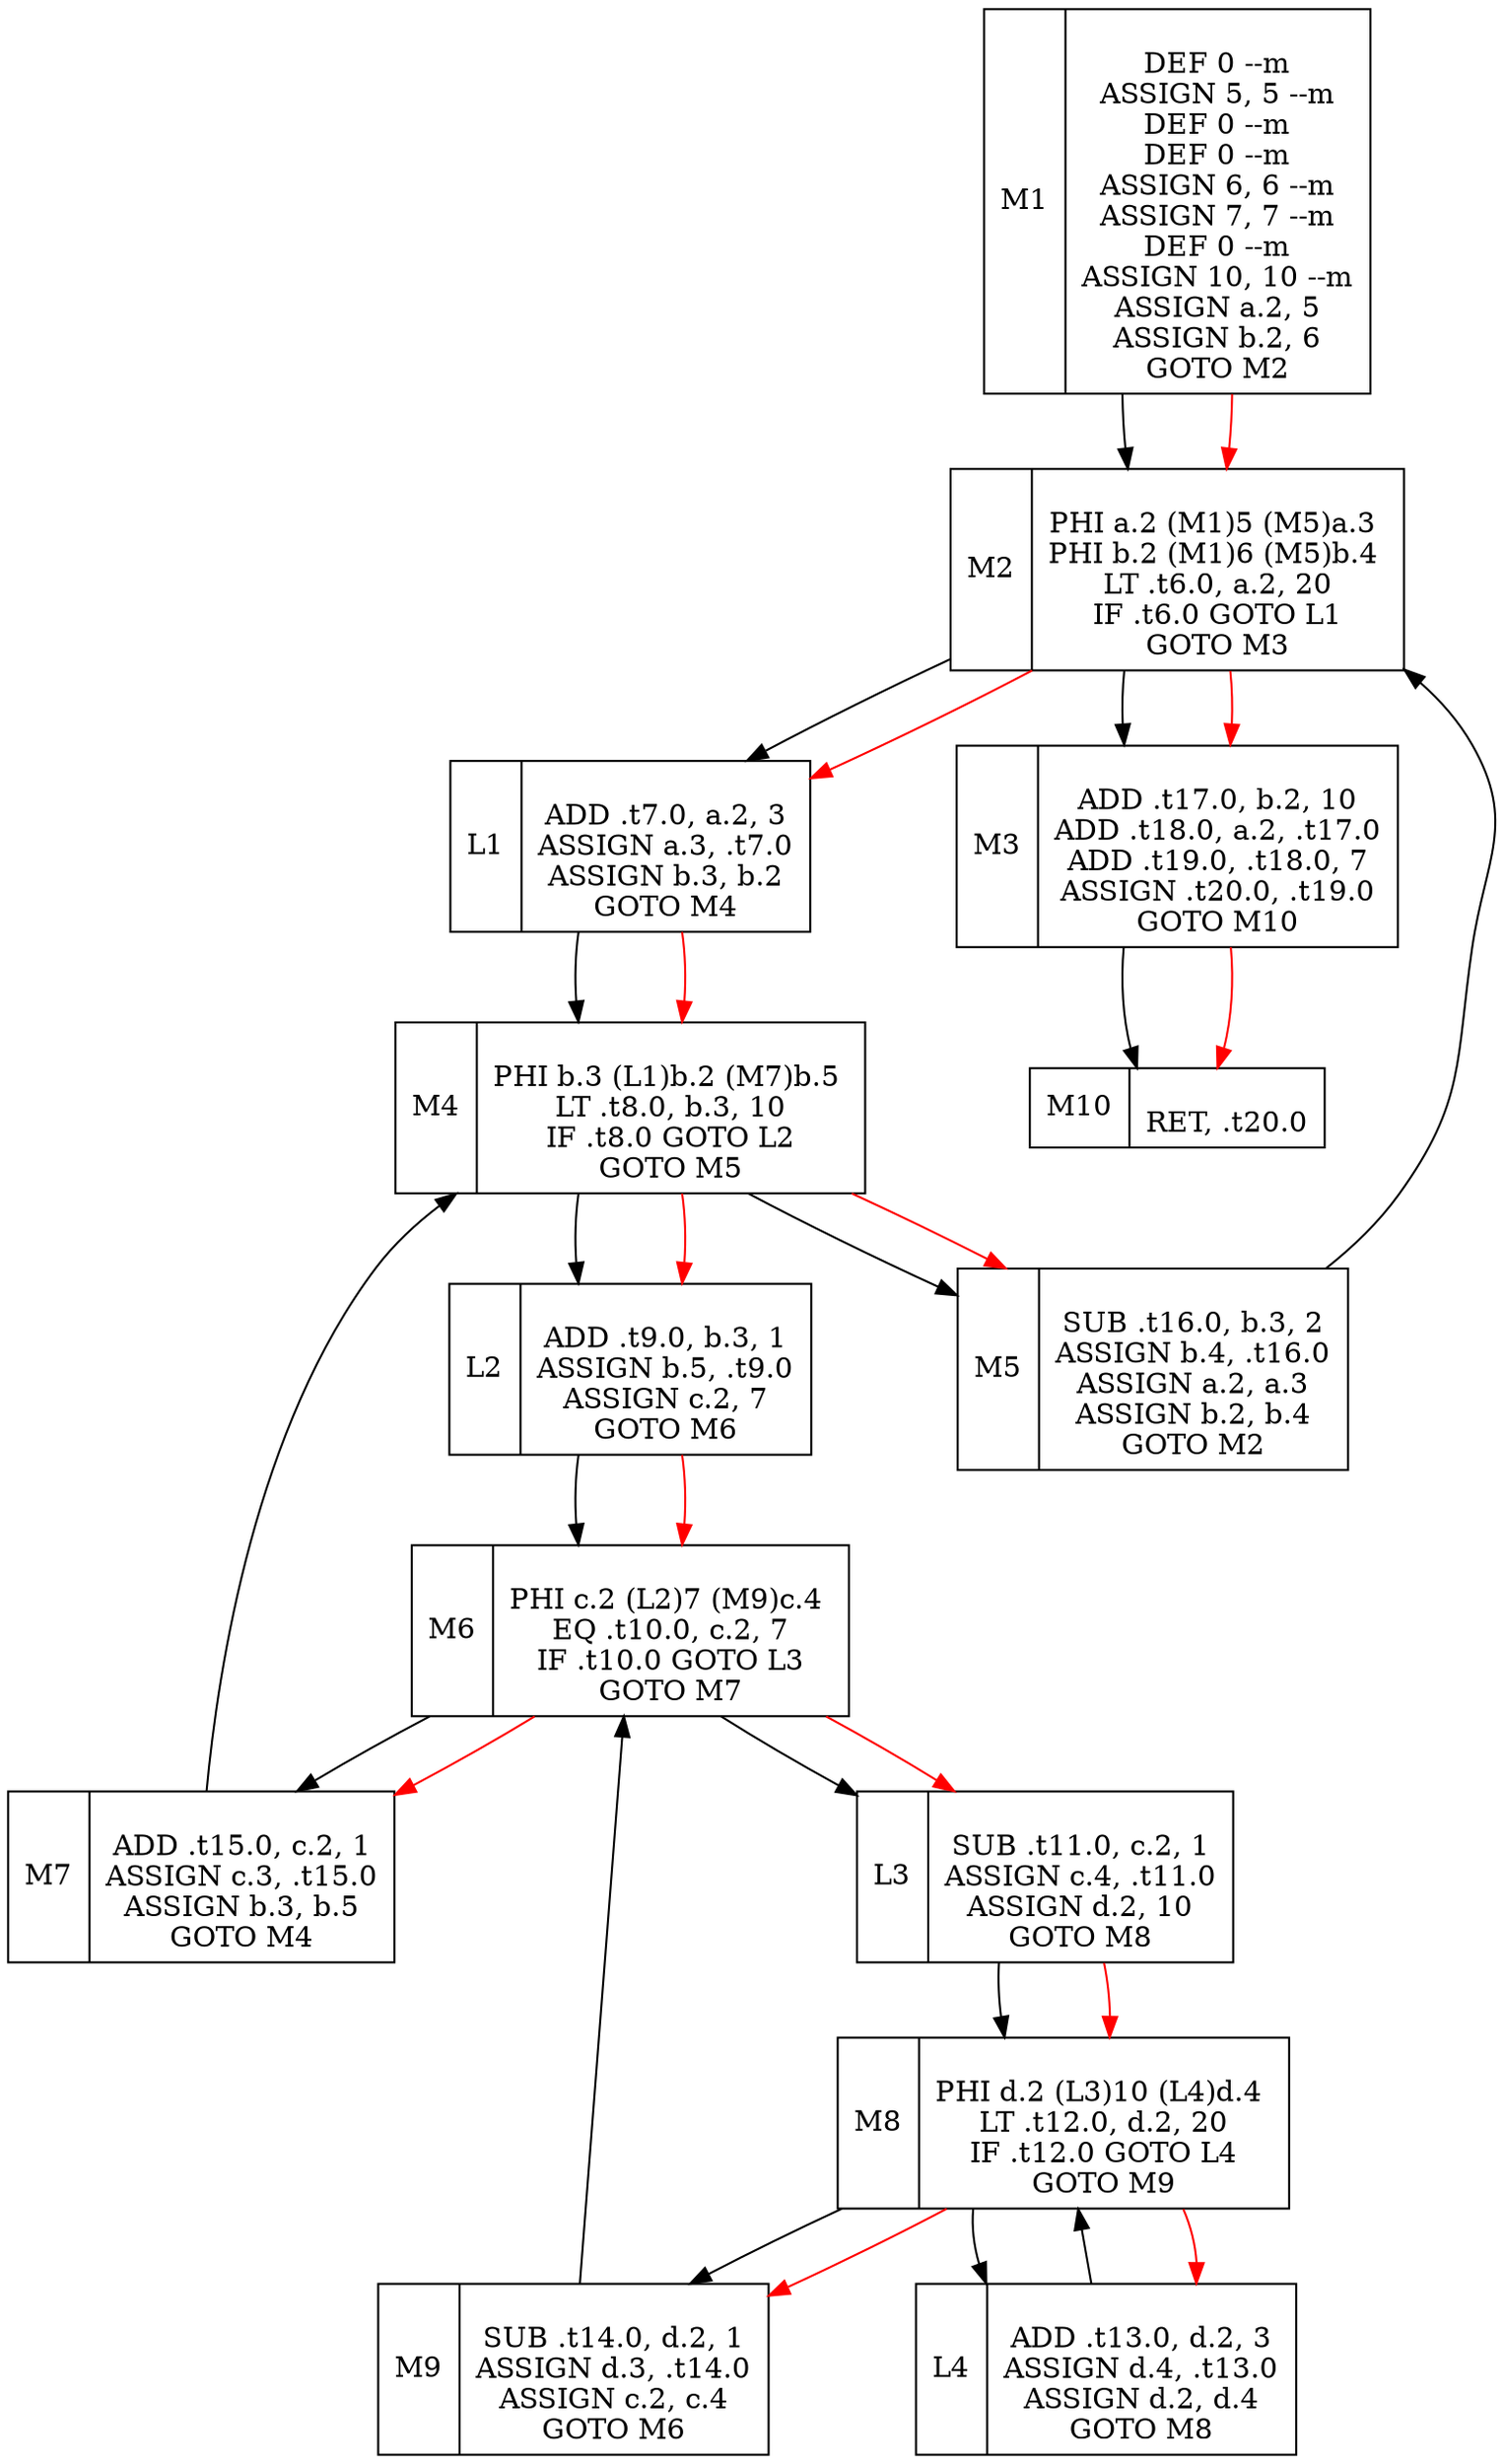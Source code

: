 digraph{ nodesep = 1; node[shape = record];
M1[label="M1 |\nDEF 0     --m\nASSIGN 5, 5     --m\nDEF 0     --m\nDEF 0     --m\nASSIGN 6, 6     --m\nASSIGN 7, 7     --m\nDEF 0     --m\nASSIGN 10, 10     --m\nASSIGN a.2, 5\nASSIGN b.2, 6\nGOTO M2"];
M2[label="M2 |\nPHI a.2 (M1)5  (M5)a.3 
\nPHI b.2 (M1)6  (M5)b.4 
\nLT .t6.0, a.2, 20\nIF .t6.0 GOTO L1\nGOTO M3"];
M1 -> M2;
M5 -> M2;
M1 -> M2[color="red"];
L1[label="L1 |\nADD .t7.0, a.2, 3\nASSIGN a.3, .t7.0\nASSIGN b.3, b.2\nGOTO M4"];
M2 -> L1;
M2 -> L1[color="red"];
M3[label="M3 |\nADD .t17.0, b.2, 10\nADD .t18.0, a.2, .t17.0\nADD .t19.0, .t18.0, 7\nASSIGN .t20.0, .t19.0\nGOTO M10"];
M2 -> M3;
M2 -> M3[color="red"];
M4[label="M4 |\nPHI b.3 (L1)b.2  (M7)b.5 
\nLT .t8.0, b.3, 10\nIF .t8.0 GOTO L2\nGOTO M5"];
L1 -> M4;
M7 -> M4;
L1 -> M4[color="red"];
L2[label="L2 |\nADD .t9.0, b.3, 1\nASSIGN b.5, .t9.0\nASSIGN c.2, 7\nGOTO M6"];
M4 -> L2;
M4 -> L2[color="red"];
M5[label="M5 |\nSUB .t16.0, b.3, 2\nASSIGN b.4, .t16.0\nASSIGN a.2, a.3\nASSIGN b.2, b.4\nGOTO M2"];
M4 -> M5;
M4 -> M5[color="red"];
M6[label="M6 |\nPHI c.2 (L2)7  (M9)c.4 
\nEQ .t10.0, c.2, 7\nIF .t10.0 GOTO L3\nGOTO M7"];
L2 -> M6;
M9 -> M6;
L2 -> M6[color="red"];
L3[label="L3 |\nSUB .t11.0, c.2, 1\nASSIGN c.4, .t11.0\nASSIGN d.2, 10\nGOTO M8"];
M6 -> L3;
M6 -> L3[color="red"];
M7[label="M7 |\nADD .t15.0, c.2, 1\nASSIGN c.3, .t15.0\nASSIGN b.3, b.5\nGOTO M4"];
M6 -> M7;
M6 -> M7[color="red"];
M8[label="M8 |\nPHI d.2 (L3)10  (L4)d.4 
\nLT .t12.0, d.2, 20\nIF .t12.0 GOTO L4\nGOTO M9"];
L3 -> M8;
L4 -> M8;
L3 -> M8[color="red"];
L4[label="L4 |\nADD .t13.0, d.2, 3\nASSIGN d.4, .t13.0\nASSIGN d.2, d.4\nGOTO M8"];
M8 -> L4;
M8 -> L4[color="red"];
M9[label="M9 |\nSUB .t14.0, d.2, 1\nASSIGN d.3, .t14.0\nASSIGN c.2, c.4\nGOTO M6"];
M8 -> M9;
M8 -> M9[color="red"];
M10[label="M10 |\nRET, .t20.0"];
M3 -> M10;
M3 -> M10[color="red"];
}
